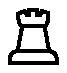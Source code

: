 % Converted from PostScript(TM) to MetaPost by pstoedit
% MetaPost backend contributed by Scott Pakin <scott+ps2ed_AT_pakin.org>
% pstoedit is Copyright (C) 1993 - 2020 Wolfgang Glunz <wglunz35_AT_pstoedit.net>

% Generate structured PostScript
prologues := 1;

% Display a given string with its *baseline* at a given location
% and with a given rotation angle
vardef showtext(expr origin)(expr angle)(expr string) =
  draw string infont defaultfont scaled defaultscale
    rotated angle shifted origin;
enddef;

beginfig(1);
drawoptions (withcolor (1.000000,1.000000,1.000000));
linecap := butt;
linejoin := mitered;
fill (19.250000,7.917970)..controls (22.527300,7.917970) and (22.671900,5.488280)..(22.671900,3.679690)
	--(5.632810,3.679690)..controls (5.632810,5.519530) and (5.777340,7.917970)..(9.054690,7.917970)
	--cycle;
fill (19.250000,7.917970)--cycle;
drawoptions (withcolor (0.000000,0.000000,0.000000));
pickup pencircle scaled 1.174850bp;
draw (19.250000,7.917970)..controls (22.527300,7.917970) and (22.671900,5.488280)..(22.671900,3.679690)
	--(5.632810,3.679690)..controls (5.632810,5.519530) and (5.777340,7.917970)..(9.054690,7.917970)
	--cycle;
draw (19.250000,7.917970);
drawoptions (withcolor (1.000000,1.000000,1.000000));
pickup pencircle scaled 0.000000bp;
fill (19.851601,7.921880)--(18.125000,17.140600)--(10.199200,17.140600)
	--(8.492190,7.921880)--cycle;
fill (19.851601,7.921880)--cycle;
drawoptions (withcolor (0.000000,0.000000,0.000000));
pickup pencircle scaled 1.174850bp;
draw (19.851601,7.921880)--(18.125000,17.140600)--(10.199200,17.140600)
	--(8.492190,7.921880)--cycle;
draw (19.851601,7.921880);
drawoptions (withcolor (1.000000,1.000000,1.000000));
pickup pencircle scaled 0.000000bp;
fill (19.609400,21.625000)--(17.171900,22.253901)--(16.644501,21.011700)
	--(15.648400,21.019501)--(15.648400,22.785200)--(12.597700,22.738300)
	--(12.597700,21.019501)--(11.710900,21.019501)--(11.074200,22.253901)
	--(8.683590,21.382799)..controls (8.683590,21.382799) and (8.660160,17.046900)..(9.914060,17.070299)
	--(18.378901,17.070299)..controls (19.628901,17.070299) and (19.609400,21.625000)..(19.609400,21.625000)
	--cycle;
fill (19.609400,21.625000)--cycle;
drawoptions (withcolor (0.000000,0.000000,0.000000));
pickup pencircle scaled 1.174850bp;
draw (19.609400,21.625000)--(17.171900,22.253901)--(16.644501,21.011700)
	--(15.648400,21.019501)--(15.648400,22.785200)--(12.597700,22.738300)
	--(12.597700,21.019501)--(11.710900,21.019501)--(11.074200,22.253901)
	--(8.683590,21.382799)..controls (8.683590,21.382799) and (8.660160,17.046900)..(9.914060,17.070299)
	--(18.378901,17.070299)..controls (19.628901,17.070299) and (19.609400,21.625000)..(19.609400,21.625000)
	--cycle;
draw (19.609400,21.625000);
endfig;
end
